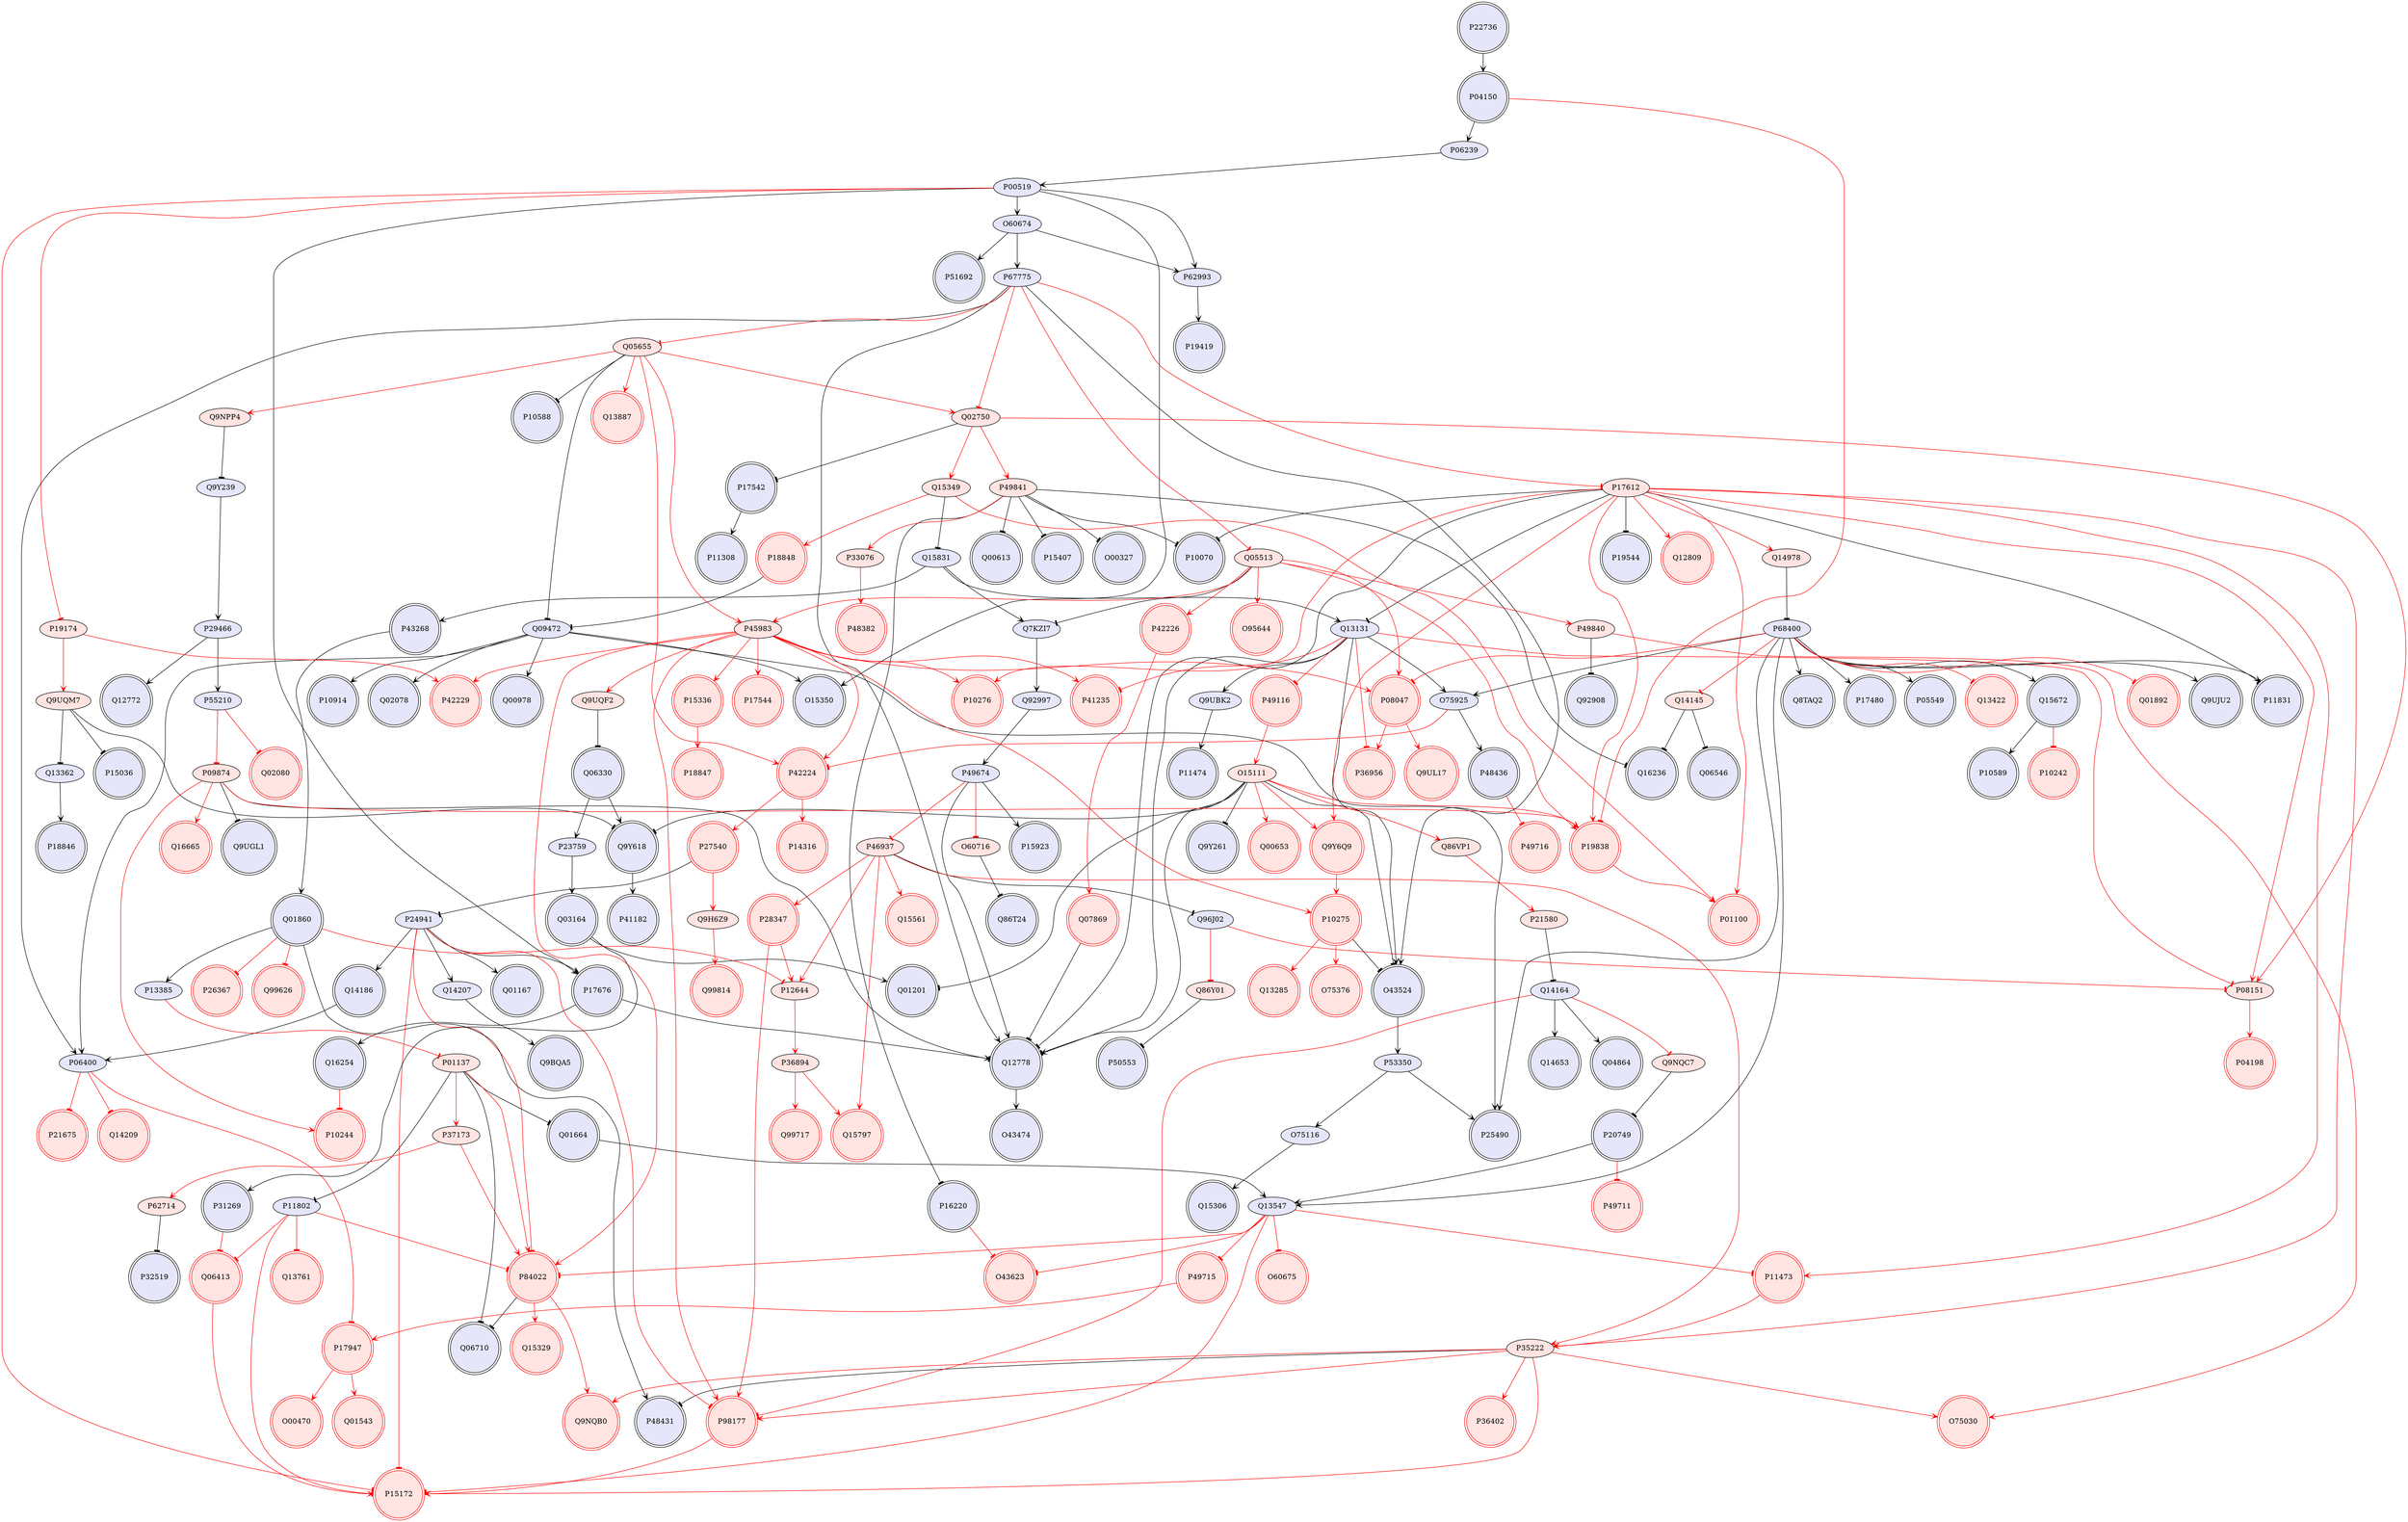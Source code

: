 digraph {

P29466->P55210 [penwidth=1, color=black, arrowhead="vee"]
P29466->Q12772 [penwidth=1, color=black, arrowhead="vee"]
Q9Y239->P29466 [penwidth=1, color=black, arrowhead="vee"]
P17612->P10070 [penwidth=1, color=black, arrowhead="tee"]
P17612->Q12778 [penwidth=1, color=black, arrowhead="tee"]
P17612->P11831 [penwidth=1, color=black, arrowhead="tee"]
P17612->Q13131 [penwidth=1, color=black, arrowhead="tee"]
P17612->P19544 [penwidth=1, color=black, arrowhead="tee"]
P46937->Q96J02 [penwidth=1, color=black, arrowhead="tee"]
P04150->P06239 [penwidth=1, color=black, arrowhead="vee"]
P06239->P00519 [penwidth=1, color=black, arrowhead="vee"]
Q9NQC7->P20749 [penwidth=1, color=black, arrowhead="tee"]
O15111->Q9Y618 [penwidth=1, color=black, arrowhead="tee"]
O15111->Q12778 [penwidth=1, color=black, arrowhead="tee"]
O15111->Q01201 [penwidth=1, color=black, arrowhead="tee"]
O15111->O43524 [penwidth=1, color=black, arrowhead="tee"]
O15111->Q9Y261 [penwidth=1, color=black, arrowhead="tee"]
Q09472->O15350 [penwidth=1, color=black, arrowhead="vee"]
P00519->O15350 [penwidth=1, color=black, arrowhead="vee"]
Q15349->Q15831 [penwidth=1, color=black, arrowhead="tee"]
P18848->Q09472 [penwidth=1, color=black, arrowhead="tee"]
Q09472->P25490 [penwidth=1, color=black, arrowhead="vee"]
Q09472->P10914 [penwidth=1, color=black, arrowhead="vee"]
Q09472->P06400 [penwidth=1, color=black, arrowhead="vee"]
Q09472->Q02078 [penwidth=1, color=black, arrowhead="vee"]
Q05655->Q09472 [penwidth=1, color=black, arrowhead="tee"]
Q09472->Q00978 [penwidth=1, color=black, arrowhead="vee"]
P49841->O00327 [penwidth=1, color=black, arrowhead="tee"]
O60674->P51692 [penwidth=1, color=black, arrowhead="vee"]
P35222->P48431 [penwidth=1, color=black, arrowhead="tee"]
Q9UQF2->Q06330 [penwidth=1, color=black, arrowhead="tee"]
P49841->P16220 [penwidth=1, color=black, arrowhead="tee"]
Q14164->Q14653 [penwidth=1, color=black, arrowhead="vee"]
Q14164->Q04864 [penwidth=1, color=black, arrowhead="vee"]
P21580->Q14164 [penwidth=1, color=black, arrowhead="tee"]
P00519->P62993 [penwidth=1, color=black, arrowhead="vee"]
O60674->P62993 [penwidth=1, color=black, arrowhead="vee"]
P62993->P19419 [penwidth=1, color=black, arrowhead="vee"]
P53350->P25490 [penwidth=1, color=black, arrowhead="vee"]
P68400->P25490 [penwidth=1, color=black, arrowhead="vee"]
P49841->P10070 [penwidth=1, color=black, arrowhead="tee"]
Q06330->Q9Y618 [penwidth=1, color=black, arrowhead="vee"]
Q9UQM7->Q9Y618 [penwidth=1, color=black, arrowhead="tee"]
Q9Y618->P41182 [penwidth=1, color=black, arrowhead="vee"]
P49674->Q12778 [penwidth=1, color=black, arrowhead="vee"]
Q92997->P49674 [penwidth=1, color=black, arrowhead="vee"]
P49674->P15923 [penwidth=1, color=black, arrowhead="vee"]
Q15831->Q7KZI7 [penwidth=1, color=black, arrowhead="vee"]
Q15831->Q13131 [penwidth=1, color=black, arrowhead="vee"]
Q15831->P43268 [penwidth=1, color=black, arrowhead="vee"]
P24941->Q14207 [penwidth=1, color=black, arrowhead="vee"]
P24941->P17676 [penwidth=1, color=black, arrowhead="vee"]
P24941->Q14186 [penwidth=1, color=black, arrowhead="vee"]
P24941->Q01167 [penwidth=1, color=black, arrowhead="vee"]
P67775->Q12778 [penwidth=1, color=black, arrowhead="vee"]
P67775->P06400 [penwidth=1, color=black, arrowhead="vee"]
P67775->O43524 [penwidth=1, color=black, arrowhead="vee"]
O60674->P67775 [penwidth=1, color=black, arrowhead="vee"]
Q12778->O43474 [penwidth=1, color=black, arrowhead="vee"]
P17676->Q12778 [penwidth=1, color=black, arrowhead="vee"]
P09874->Q12778 [penwidth=1, color=black, arrowhead="tee"]
Q07869->Q12778 [penwidth=1, color=black, arrowhead="tee"]
Q13131->Q12778 [penwidth=1, color=black, arrowhead="vee"]
P49840->Q92908 [penwidth=1, color=black, arrowhead="tee"]
Q7KZI7->Q92997 [penwidth=1, color=black, arrowhead="vee"]
P68400->O75925 [penwidth=1, color=black, arrowhead="vee"]
O75925->P48436 [penwidth=1, color=black, arrowhead="vee"]
Q13131->O75925 [penwidth=1, color=black, arrowhead="vee"]
P53350->O75116 [penwidth=1, color=black, arrowhead="vee"]
O75116->Q15306 [penwidth=1, color=black, arrowhead="vee"]
P49841->Q00613 [penwidth=1, color=black, arrowhead="tee"]
P68400->Q9UJU2 [penwidth=1, color=black, arrowhead="vee"]
P10275->O43524 [penwidth=1, color=black, arrowhead="tee"]
Q06330->P23759 [penwidth=1, color=black, arrowhead="vee"]
Q13362->P18846 [penwidth=1, color=black, arrowhead="vee"]
Q14207->Q9BQA5 [penwidth=1, color=black, arrowhead="vee"]
P68400->P11831 [penwidth=1, color=black, arrowhead="vee"]
P68400->Q13547 [penwidth=1, color=black, arrowhead="vee"]
P20749->Q13547 [penwidth=1, color=black, arrowhead="vee"]
Q01664->Q13547 [penwidth=1, color=black, arrowhead="vee"]
Q03164->Q01201 [penwidth=1, color=black, arrowhead="vee"]
Q9UQM7->Q13362 [penwidth=1, color=black, arrowhead="tee"]
Q9UQM7->P15036 [penwidth=1, color=black, arrowhead="tee"]
O43524->P53350 [penwidth=1, color=black, arrowhead="vee"]
P22736->P04150 [penwidth=1, color=black, arrowhead="vee"]
P68400->Q8TAQ2 [penwidth=1, color=black, arrowhead="vee"]
P68400->Q15672 [penwidth=1, color=black, arrowhead="vee"]
Q14978->P68400 [penwidth=1, color=black, arrowhead="tee"]
P68400->P17480 [penwidth=1, color=black, arrowhead="vee"]
P68400->P05549 [penwidth=1, color=black, arrowhead="vee"]
Q02750->P17542 [penwidth=1, color=black, arrowhead="tee"]
P49841->P15407 [penwidth=1, color=black, arrowhead="tee"]
P84022->Q06710 [penwidth=1, color=black, arrowhead="tee"]
P01137->Q06710 [penwidth=1, color=black, arrowhead="tee"]
Q05513->Q7KZI7 [penwidth=1, color=black, arrowhead="tee"]
Q14186->P06400 [penwidth=1, color=black, arrowhead="vee"]
Q14145->Q06546 [penwidth=1, color=black, arrowhead="tee"]
Q13131->Q9UBK2 [penwidth=1, color=black, arrowhead="vee"]
Q9UBK2->P11474 [penwidth=1, color=black, arrowhead="vee"]
P00519->P17676 [penwidth=1, color=black, arrowhead="vee"]
P17676->Q16254 [penwidth=1, color=black, arrowhead="vee"]
P49841->Q16236 [penwidth=1, color=black, arrowhead="tee"]
Q14145->Q16236 [penwidth=1, color=black, arrowhead="tee"]
P00519->O60674 [penwidth=1, color=black, arrowhead="vee"]
Q03164->P31269 [penwidth=1, color=black, arrowhead="vee"]
P23759->Q03164 [penwidth=1, color=black, arrowhead="vee"]
P09874->Q9UGL1 [penwidth=1, color=black, arrowhead="tee"]
Q05655->P10588 [penwidth=1, color=black, arrowhead="tee"]
Q13131->O43524 [penwidth=1, color=black, arrowhead="vee"]
Q9NPP4->Q9Y239 [penwidth=1, color=black, arrowhead="tee"]
O60716->Q86T24 [penwidth=1, color=black, arrowhead="tee"]
Q86Y01->P50553 [penwidth=1, color=black, arrowhead="tee"]
P62714->P32519 [penwidth=1, color=black, arrowhead="tee"]
P43268->Q01860 [penwidth=1, color=black, arrowhead="vee"]
P17542->P11308 [penwidth=1, color=black, arrowhead="vee"]
Q01860->P48431 [penwidth=1, color=black, arrowhead="vee"]
Q01860->P13385 [penwidth=1, color=black, arrowhead="vee"]
Q15672->P10589 [penwidth=1, color=black, arrowhead="vee"]
P01137->P11802 [penwidth=1, color=black, arrowhead="tee"]
P01137->Q01664 [penwidth=1, color=black, arrowhead="tee"]
P27540->P24941 [penwidth=1, color=black, arrowhead="tee"]
P17612->P08151 [penwidth=1, color=red, arrowhead="vee"]
P17612->P35222 [penwidth=1, color=red, arrowhead="vee"]
P17612->P19838 [penwidth=1, color=red, arrowhead="vee"]
P17612->Q9Y6Q9 [penwidth=1, color=red, arrowhead="vee"]
P67775->P17612 [penwidth=1, color=red, arrowhead="tee"]
P17612->P10276 [penwidth=1, color=red, arrowhead="vee"]
P17612->P11473 [penwidth=1, color=red, arrowhead="vee"]
P17612->P01100 [penwidth=1, color=red, arrowhead="vee"]
P17612->Q14978 [penwidth=1, color=red, arrowhead="vee"]
P17612->Q12809 [penwidth=1, color=red, arrowhead="vee"]
Q96J02->P08151 [penwidth=1, color=red, arrowhead="tee"]
Q96J02->Q86Y01 [penwidth=1, color=red, arrowhead="tee"]
Q14164->Q9NQC7 [penwidth=1, color=red, arrowhead="tee"]
P15336->P18847 [penwidth=1, color=red, arrowhead="vee"]
O15111->Q00653 [penwidth=1, color=red, arrowhead="vee"]
P49116->O15111 [penwidth=1, color=red, arrowhead="vee"]
O15111->P19838 [penwidth=1, color=red, arrowhead="vee"]
O15111->Q9Y6Q9 [penwidth=1, color=red, arrowhead="vee"]
O15111->Q86VP1 [penwidth=1, color=red, arrowhead="vee"]
P36894->Q99717 [penwidth=1, color=red, arrowhead="vee"]
Q15349->P18848 [penwidth=1, color=red, arrowhead="vee"]
Q02750->Q15349 [penwidth=1, color=red, arrowhead="vee"]
Q15349->P01100 [penwidth=1, color=red, arrowhead="vee"]
Q02750->P08151 [penwidth=1, color=red, arrowhead="vee"]
Q13131->P08151 [penwidth=1, color=red, arrowhead="tee"]
P46937->P35222 [penwidth=1, color=red, arrowhead="vee"]
P35222->Q9NQB0 [penwidth=1, color=red, arrowhead="vee"]
P35222->P15172 [penwidth=1, color=red, arrowhead="vee"]
P35222->O75030 [penwidth=1, color=red, arrowhead="vee"]
P35222->P36402 [penwidth=1, color=red, arrowhead="vee"]
P11473->P35222 [penwidth=1, color=red, arrowhead="vee"]
P35222->P98177 [penwidth=1, color=red, arrowhead="vee"]
P45983->Q9UQF2 [penwidth=1, color=red, arrowhead="vee"]
P46937->Q15797 [penwidth=1, color=red, arrowhead="vee"]
P36894->Q15797 [penwidth=1, color=red, arrowhead="vee"]
P12644->P36894 [penwidth=1, color=red, arrowhead="vee"]
P42224->P27540 [penwidth=1, color=red, arrowhead="vee"]
P27540->Q9H6Z9 [penwidth=1, color=red, arrowhead="vee"]
P09874->P10244 [penwidth=1, color=red, arrowhead="vee"]
Q16254->P10244 [penwidth=1, color=red, arrowhead="tee"]
P49674->P46937 [penwidth=1, color=red, arrowhead="tee"]
P46937->Q15561 [penwidth=1, color=red, arrowhead="vee"]
P46937->P28347 [penwidth=1, color=red, arrowhead="vee"]
Q13131->P49116 [penwidth=1, color=red, arrowhead="tee"]
P49715->P17947 [penwidth=1, color=red, arrowhead="vee"]
Q14164->P98177 [penwidth=1, color=red, arrowhead="tee"]
P04150->P19838 [penwidth=1, color=red, arrowhead="tee"]
Q05513->P19838 [penwidth=1, color=red, arrowhead="vee"]
P09874->P19838 [penwidth=1, color=red, arrowhead="vee"]
P19838->P01100 [penwidth=1, color=red, arrowhead="vee"]
Q9Y6Q9->P10275 [penwidth=1, color=red, arrowhead="vee"]
P08047->P36956 [penwidth=1, color=red, arrowhead="vee"]
Q13131->P36956 [penwidth=1, color=red, arrowhead="tee"]
P49674->O60716 [penwidth=1, color=red, arrowhead="tee"]
P10275->O75376 [penwidth=1, color=red, arrowhead="vee"]
P06400->Q14209 [penwidth=1, color=red, arrowhead="tee"]
P55210->P09874 [penwidth=1, color=red, arrowhead="tee"]
P55210->Q02080 [penwidth=1, color=red, arrowhead="tee"]
P84022->Q9NQB0 [penwidth=1, color=red, arrowhead="vee"]
P24941->P15172 [penwidth=1, color=red, arrowhead="tee"]
P24941->P84022 [penwidth=1, color=red, arrowhead="tee"]
P24941->P98177 [penwidth=1, color=red, arrowhead="tee"]
P67775->Q02750 [penwidth=1, color=red, arrowhead="tee"]
P67775->Q05513 [penwidth=1, color=red, arrowhead="tee"]
P67775->Q05655 [penwidth=1, color=red, arrowhead="tee"]
P49840->O75030 [penwidth=1, color=red, arrowhead="vee"]
Q05513->P49840 [penwidth=1, color=red, arrowhead="vee"]
O75925->P42224 [penwidth=1, color=red, arrowhead="tee"]
P45983->P42224 [penwidth=1, color=red, arrowhead="vee"]
Q05655->P42224 [penwidth=1, color=red, arrowhead="vee"]
P42224->P14316 [penwidth=1, color=red, arrowhead="vee"]
P45983->P10276 [penwidth=1, color=red, arrowhead="vee"]
P45983->P10275 [penwidth=1, color=red, arrowhead="vee"]
P10275->Q13285 [penwidth=1, color=red, arrowhead="vee"]
Q13547->P15172 [penwidth=1, color=red, arrowhead="tee"]
P00519->P15172 [penwidth=1, color=red, arrowhead="tee"]
P11802->P15172 [penwidth=1, color=red, arrowhead="tee"]
Q06413->P15172 [penwidth=1, color=red, arrowhead="vee"]
P45983->P15336 [penwidth=1, color=red, arrowhead="vee"]
P45983->P42229 [penwidth=1, color=red, arrowhead="vee"]
P45983->P84022 [penwidth=1, color=red, arrowhead="vee"]
Q05513->P45983 [penwidth=1, color=red, arrowhead="vee"]
Q05655->P45983 [penwidth=1, color=red, arrowhead="vee"]
P45983->P08047 [penwidth=1, color=red, arrowhead="vee"]
P45983->P98177 [penwidth=1, color=red, arrowhead="vee"]
P45983->P17544 [penwidth=1, color=red, arrowhead="vee"]
P45983->P41235 [penwidth=1, color=red, arrowhead="vee"]
Q13547->O60675 [penwidth=1, color=red, arrowhead="tee"]
Q13547->P84022 [penwidth=1, color=red, arrowhead="tee"]
Q13547->O43623 [penwidth=1, color=red, arrowhead="tee"]
P19174->Q9UQM7 [penwidth=1, color=red, arrowhead="vee"]
Q05513->P42226 [penwidth=1, color=red, arrowhead="vee"]
P19174->P42229 [penwidth=1, color=red, arrowhead="vee"]
P00519->P19174 [penwidth=1, color=red, arrowhead="tee"]
Q9H6Z9->Q99814 [penwidth=1, color=red, arrowhead="vee"]
P68400->P08047 [penwidth=1, color=red, arrowhead="tee"]
P68400->Q14145 [penwidth=1, color=red, arrowhead="tee"]
P68400->Q13422 [penwidth=1, color=red, arrowhead="tee"]
P68400->Q01892 [penwidth=1, color=red, arrowhead="tee"]
Q05655->Q02750 [penwidth=1, color=red, arrowhead="vee"]
Q02750->P49841 [penwidth=1, color=red, arrowhead="vee"]
P11802->Q13761 [penwidth=1, color=red, arrowhead="tee"]
P06400->P17947 [penwidth=1, color=red, arrowhead="tee"]
P06400->P21675 [penwidth=1, color=red, arrowhead="tee"]
P08047->Q9UL17 [penwidth=1, color=red, arrowhead="vee"]
P09874->Q16665 [penwidth=1, color=red, arrowhead="vee"]
Q86VP1->P21580 [penwidth=1, color=red, arrowhead="vee"]
P37173->P84022 [penwidth=1, color=red, arrowhead="vee"]
P84022->Q15329 [penwidth=1, color=red, arrowhead="vee"]
P01137->P84022 [penwidth=1, color=red, arrowhead="vee"]
P11802->P84022 [penwidth=1, color=red, arrowhead="tee"]
Q05513->P08047 [penwidth=1, color=red, arrowhead="vee"]
Q05513->O95644 [penwidth=1, color=red, arrowhead="vee"]
P01137->P37173 [penwidth=1, color=red, arrowhead="vee"]
P37173->P62714 [penwidth=1, color=red, arrowhead="vee"]
Q05655->Q9NPP4 [penwidth=1, color=red, arrowhead="vee"]
Q05655->Q13887 [penwidth=1, color=red, arrowhead="vee"]
P49841->P33076 [penwidth=1, color=red, arrowhead="vee"]
P13385->P01137 [penwidth=1, color=red, arrowhead="tee"]
P11802->Q06413 [penwidth=1, color=red, arrowhead="tee"]
Q13131->P41235 [penwidth=1, color=red, arrowhead="tee"]
P33076->P48382 [penwidth=1, color=red, arrowhead="vee"]
P98177->P15172 [penwidth=1, color=red, arrowhead="vee"]
P16220->O43623 [penwidth=1, color=red, arrowhead="tee"]
Q15672->P10242 [penwidth=1, color=red, arrowhead="tee"]
Q13547->P11473 [penwidth=1, color=red, arrowhead="tee"]
P28347->P12644 [penwidth=1, color=red, arrowhead="vee"]
P28347->P98177 [penwidth=1, color=red, arrowhead="vee"]
Q13547->P49715 [penwidth=1, color=red, arrowhead="tee"]
P08151->P04198 [penwidth=1, color=red, arrowhead="vee"]
P46937->P12644 [penwidth=1, color=red, arrowhead="vee"]
P20749->P49711 [penwidth=1, color=red, arrowhead="tee"]
P31269->Q06413 [penwidth=1, color=red, arrowhead="tee"]
Q01860->Q99626 [penwidth=1, color=red, arrowhead="tee"]
Q01860->P12644 [penwidth=1, color=red, arrowhead="tee"]
Q01860->P26367 [penwidth=1, color=red, arrowhead="tee"]
P17947->Q01543 [penwidth=1, color=red, arrowhead="vee"]
P17947->O00470 [penwidth=1, color=red, arrowhead="vee"]
P48436->P49716 [penwidth=1, color=red, arrowhead="tee"]
P42226->Q07869 [penwidth=1, color=red, arrowhead="vee"]
P22736 [style=filled, color=black, fillcolor=lavender, shape=invhouse];
P10275 [style=filled, color=red, fillcolor=mistyrose, shape=doublecircle];
P27540 [style=filled, color=red, fillcolor=mistyrose, shape=doublecircle];
O00327 [style=filled, color=black, fillcolor=lavender, shape=doublecircle];
P50553 [style=filled, color=black, fillcolor=lavender, shape=doublecircle];
P18846 [style=filled, color=black, fillcolor=lavender, shape=doublecircle];
P15336 [style=filled, color=red, fillcolor=mistyrose, shape=doublecircle];
P18847 [style=filled, color=red, fillcolor=mistyrose, shape=doublecircle];
P18848 [style=filled, color=red, fillcolor=mistyrose, shape=doublecircle];
P17544 [style=filled, color=red, fillcolor=mistyrose, shape=doublecircle];
P20749 [style=filled, color=black, fillcolor=lavender, shape=doublecircle];
P41182 [style=filled, color=black, fillcolor=lavender, shape=doublecircle];
Q99626 [style=filled, color=red, fillcolor=mistyrose, shape=doublecircle];
P49715 [style=filled, color=red, fillcolor=mistyrose, shape=doublecircle];
P17676 [style=filled, color=black, fillcolor=lavender, shape=doublecircle];
P49716 [style=filled, color=red, fillcolor=mistyrose, shape=doublecircle];
P16220 [style=filled, color=black, fillcolor=lavender, shape=doublecircle];
P49711 [style=filled, color=red, fillcolor=mistyrose, shape=doublecircle];
Q14209 [style=filled, color=red, fillcolor=mistyrose, shape=doublecircle];
Q16254 [style=filled, color=black, fillcolor=lavender, shape=doublecircle];
Q15329 [style=filled, color=red, fillcolor=mistyrose, shape=doublecircle];
P32519 [style=filled, color=black, fillcolor=lavender, shape=doublecircle];
P19419 [style=filled, color=black, fillcolor=lavender, shape=doublecircle];
Q99814 [style=filled, color=red, fillcolor=mistyrose, shape=doublecircle];
P11308 [style=filled, color=black, fillcolor=lavender, shape=doublecircle];
Q12809 [style=filled, color=red, fillcolor=mistyrose, shape=doublecircle];
P11474 [style=filled, color=black, fillcolor=lavender, shape=doublecircle];
P15036 [style=filled, color=black, fillcolor=lavender, shape=doublecircle];
P43268 [style=filled, color=black, fillcolor=lavender, shape=doublecircle];
Q01543 [style=filled, color=red, fillcolor=mistyrose, shape=doublecircle];
P01100 [style=filled, color=red, fillcolor=mistyrose, shape=doublecircle];
P15407 [style=filled, color=black, fillcolor=lavender, shape=doublecircle];
Q9Y261 [style=filled, color=black, fillcolor=lavender, shape=doublecircle];
Q01167 [style=filled, color=black, fillcolor=lavender, shape=doublecircle];
Q12778 [style=filled, color=black, fillcolor=lavender, shape=doublecircle];
O43524 [style=filled, color=black, fillcolor=lavender, shape=doublecircle];
P98177 [style=filled, color=red, fillcolor=mistyrose, shape=doublecircle];
Q06546 [style=filled, color=black, fillcolor=lavender, shape=doublecircle];
Q92908 [style=filled, color=black, fillcolor=lavender, shape=doublecircle];
P10070 [style=filled, color=black, fillcolor=lavender, shape=doublecircle];
Q16665 [style=filled, color=red, fillcolor=mistyrose, shape=doublecircle];
Q9BQA5 [style=filled, color=black, fillcolor=lavender, shape=doublecircle];
P41235 [style=filled, color=red, fillcolor=mistyrose, shape=doublecircle];
P31269 [style=filled, color=black, fillcolor=lavender, shape=doublecircle];
Q00613 [style=filled, color=black, fillcolor=lavender, shape=doublecircle];
Q13422 [style=filled, color=red, fillcolor=mistyrose, shape=doublecircle];
P10914 [style=filled, color=black, fillcolor=lavender, shape=doublecircle];
P14316 [style=filled, color=red, fillcolor=mistyrose, shape=doublecircle];
Q14653 [style=filled, color=black, fillcolor=lavender, shape=doublecircle];
Q15306 [style=filled, color=black, fillcolor=lavender, shape=doublecircle];
Q00978 [style=filled, color=black, fillcolor=lavender, shape=doublecircle];
Q9UGL1 [style=filled, color=black, fillcolor=lavender, shape=doublecircle];
O43474 [style=filled, color=black, fillcolor=lavender, shape=doublecircle];
Q13887 [style=filled, color=red, fillcolor=mistyrose, shape=doublecircle];
Q03164 [style=filled, color=black, fillcolor=lavender, shape=doublecircle];
Q9UJU2 [style=filled, color=black, fillcolor=lavender, shape=doublecircle];
O60675 [style=filled, color=red, fillcolor=mistyrose, shape=doublecircle];
Q02078 [style=filled, color=black, fillcolor=lavender, shape=doublecircle];
Q02080 [style=filled, color=red, fillcolor=mistyrose, shape=doublecircle];
Q06413 [style=filled, color=red, fillcolor=mistyrose, shape=doublecircle];
O00470 [style=filled, color=red, fillcolor=mistyrose, shape=doublecircle];
O75030 [style=filled, color=red, fillcolor=mistyrose, shape=doublecircle];
P10242 [style=filled, color=red, fillcolor=mistyrose, shape=doublecircle];
P10244 [style=filled, color=red, fillcolor=mistyrose, shape=doublecircle];
P04198 [style=filled, color=red, fillcolor=mistyrose, shape=doublecircle];
P15172 [style=filled, color=red, fillcolor=mistyrose, shape=doublecircle];
Q9Y6Q9 [style=filled, color=red, fillcolor=mistyrose, shape=doublecircle];
O75376 [style=filled, color=red, fillcolor=mistyrose, shape=doublecircle];
O95644 [style=filled, color=red, fillcolor=mistyrose, shape=doublecircle];
Q16236 [style=filled, color=black, fillcolor=lavender, shape=doublecircle];
P19838 [style=filled, color=red, fillcolor=mistyrose, shape=doublecircle];
Q00653 [style=filled, color=red, fillcolor=mistyrose, shape=doublecircle];
P49116 [style=filled, color=red, fillcolor=mistyrose, shape=doublecircle];
P10589 [style=filled, color=black, fillcolor=lavender, shape=doublecircle];
P10588 [style=filled, color=black, fillcolor=lavender, shape=doublecircle];
P04150 [style=filled, color=black, fillcolor=lavender, shape=doublecircle];
Q9Y618 [style=filled, color=black, fillcolor=lavender, shape=doublecircle];
P22736 [style=filled, color=black, fillcolor=lavender, shape=doublecircle];
Q13285 [style=filled, color=red, fillcolor=mistyrose, shape=doublecircle];
P26367 [style=filled, color=red, fillcolor=mistyrose, shape=doublecircle];
Q06710 [style=filled, color=black, fillcolor=lavender, shape=doublecircle];
Q01860 [style=filled, color=black, fillcolor=lavender, shape=doublecircle];
Q07869 [style=filled, color=red, fillcolor=mistyrose, shape=doublecircle];
P10276 [style=filled, color=red, fillcolor=mistyrose, shape=doublecircle];
Q06330 [style=filled, color=black, fillcolor=lavender, shape=doublecircle];
Q04864 [style=filled, color=black, fillcolor=lavender, shape=doublecircle];
Q01201 [style=filled, color=black, fillcolor=lavender, shape=doublecircle];
P48382 [style=filled, color=red, fillcolor=mistyrose, shape=doublecircle];
Q13761 [style=filled, color=red, fillcolor=mistyrose, shape=doublecircle];
Q15797 [style=filled, color=red, fillcolor=mistyrose, shape=doublecircle];
P84022 [style=filled, color=red, fillcolor=mistyrose, shape=doublecircle];
Q99717 [style=filled, color=red, fillcolor=mistyrose, shape=doublecircle];
Q8TAQ2 [style=filled, color=black, fillcolor=lavender, shape=doublecircle];
O43623 [style=filled, color=red, fillcolor=mistyrose, shape=doublecircle];
P48431 [style=filled, color=black, fillcolor=lavender, shape=doublecircle];
P48436 [style=filled, color=black, fillcolor=lavender, shape=doublecircle];
P08047 [style=filled, color=red, fillcolor=mistyrose, shape=doublecircle];
P17947 [style=filled, color=red, fillcolor=mistyrose, shape=doublecircle];
Q01892 [style=filled, color=red, fillcolor=mistyrose, shape=doublecircle];
P36956 [style=filled, color=red, fillcolor=mistyrose, shape=doublecircle];
Q12772 [style=filled, color=black, fillcolor=lavender, shape=doublecircle];
P11831 [style=filled, color=black, fillcolor=lavender, shape=doublecircle];
P42224 [style=filled, color=red, fillcolor=mistyrose, shape=doublecircle];
P42229 [style=filled, color=red, fillcolor=mistyrose, shape=doublecircle];
P51692 [style=filled, color=black, fillcolor=lavender, shape=doublecircle];
P42226 [style=filled, color=red, fillcolor=mistyrose, shape=doublecircle];
P21675 [style=filled, color=red, fillcolor=mistyrose, shape=doublecircle];
P17542 [style=filled, color=black, fillcolor=lavender, shape=doublecircle];
Q9UL17 [style=filled, color=red, fillcolor=mistyrose, shape=doublecircle];
P15923 [style=filled, color=black, fillcolor=lavender, shape=doublecircle];
P36402 [style=filled, color=red, fillcolor=mistyrose, shape=doublecircle];
Q9NQB0 [style=filled, color=red, fillcolor=mistyrose, shape=doublecircle];
P28347 [style=filled, color=red, fillcolor=mistyrose, shape=doublecircle];
Q15561 [style=filled, color=red, fillcolor=mistyrose, shape=doublecircle];
P05549 [style=filled, color=black, fillcolor=lavender, shape=doublecircle];
Q01664 [style=filled, color=black, fillcolor=lavender, shape=doublecircle];
Q14186 [style=filled, color=black, fillcolor=lavender, shape=doublecircle];
O15350 [style=filled, color=black, fillcolor=lavender, shape=doublecircle];
Q15672 [style=filled, color=black, fillcolor=lavender, shape=doublecircle];
P17480 [style=filled, color=black, fillcolor=lavender, shape=doublecircle];
P11473 [style=filled, color=red, fillcolor=mistyrose, shape=doublecircle];
P19544 [style=filled, color=black, fillcolor=lavender, shape=doublecircle];
P25490 [style=filled, color=black, fillcolor=lavender, shape=doublecircle];
Q86T24 [style=filled, color=black, fillcolor=lavender, shape=doublecircle];
P29466 [style=filled, fillcolor=lavender];
Q9Y239 [style=filled, fillcolor=lavender];
P17612 [style=filled, fillcolor=mistyrose];
P46937 [style=filled, fillcolor=mistyrose];
P06239 [style=filled, fillcolor=lavender];
Q9NQC7 [style=filled, fillcolor=mistyrose];
O15111 [style=filled, fillcolor=mistyrose];
Q09472 [style=filled, fillcolor=lavender];
P00519 [style=filled, fillcolor=lavender];
Q15349 [style=filled, fillcolor=mistyrose];
Q05655 [style=filled, fillcolor=mistyrose];
P49841 [style=filled, fillcolor=mistyrose];
O60674 [style=filled, fillcolor=lavender];
P35222 [style=filled, fillcolor=mistyrose];
Q9UQF2 [style=filled, fillcolor=mistyrose];
Q14164 [style=filled, fillcolor=lavender];
P21580 [style=filled, fillcolor=mistyrose];
P62993 [style=filled, fillcolor=lavender];
P53350 [style=filled, fillcolor=lavender];
P68400 [style=filled, fillcolor=lavender];
Q9UQM7 [style=filled, fillcolor=mistyrose];
P49674 [style=filled, fillcolor=lavender];
Q92997 [style=filled, fillcolor=lavender];
Q15831 [style=filled, fillcolor=lavender];
P24941 [style=filled, fillcolor=lavender];
P67775 [style=filled, fillcolor=lavender];
P09874 [style=filled, fillcolor=mistyrose];
Q13131 [style=filled, fillcolor=lavender];
P49840 [style=filled, fillcolor=mistyrose];
Q7KZI7 [style=filled, fillcolor=lavender];
O75925 [style=filled, fillcolor=lavender];
O75116 [style=filled, fillcolor=lavender];
Q13362 [style=filled, fillcolor=lavender];
Q14207 [style=filled, fillcolor=lavender];
Q14978 [style=filled, fillcolor=mistyrose];
Q02750 [style=filled, fillcolor=mistyrose];
P01137 [style=filled, fillcolor=mistyrose];
Q05513 [style=filled, fillcolor=mistyrose];
Q14145 [style=filled, fillcolor=mistyrose];
Q9UBK2 [style=filled, fillcolor=lavender];
P23759 [style=filled, fillcolor=lavender];
Q9NPP4 [style=filled, fillcolor=mistyrose];
O60716 [style=filled, fillcolor=mistyrose];
Q86Y01 [style=filled, fillcolor=mistyrose];
P62714 [style=filled, fillcolor=mistyrose];
Q96J02 [style=filled, fillcolor=lavender];
P36894 [style=filled, fillcolor=mistyrose];
P45983 [style=filled, fillcolor=mistyrose];
P12644 [style=filled, fillcolor=mistyrose];
P06400 [style=filled, fillcolor=lavender];
P55210 [style=filled, fillcolor=lavender];
Q13547 [style=filled, fillcolor=lavender];
P11802 [style=filled, fillcolor=lavender];
P19174 [style=filled, fillcolor=mistyrose];
Q9H6Z9 [style=filled, fillcolor=mistyrose];
Q86VP1 [style=filled, fillcolor=mistyrose];
P37173 [style=filled, fillcolor=mistyrose];
P13385 [style=filled, fillcolor=lavender];
P33076 [style=filled, fillcolor=mistyrose];
P08151 [style=filled, fillcolor=mistyrose];


}
